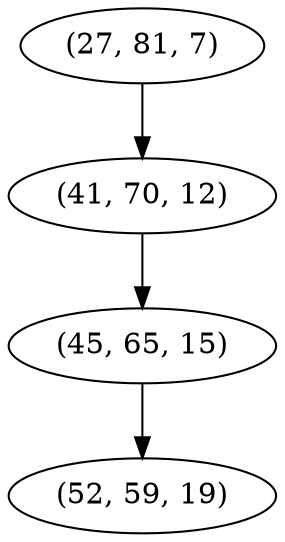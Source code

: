 digraph tree {
    "(27, 81, 7)";
    "(41, 70, 12)";
    "(45, 65, 15)";
    "(52, 59, 19)";
    "(27, 81, 7)" -> "(41, 70, 12)";
    "(41, 70, 12)" -> "(45, 65, 15)";
    "(45, 65, 15)" -> "(52, 59, 19)";
}
